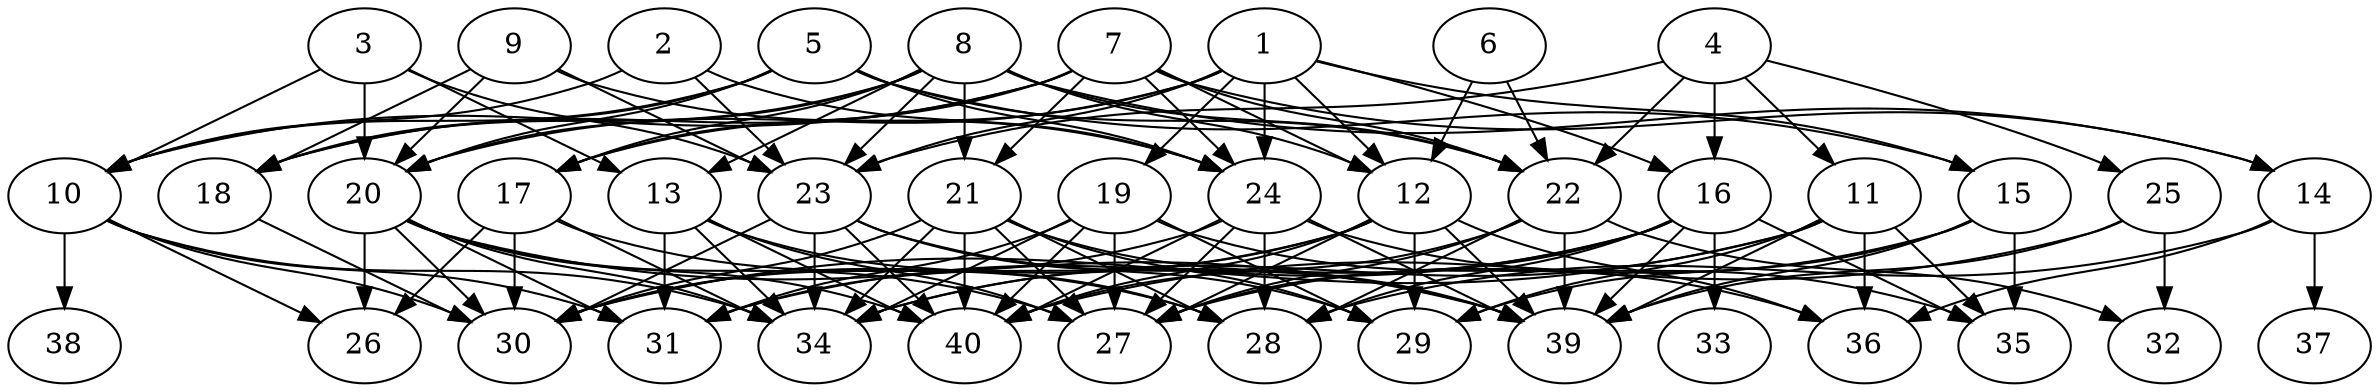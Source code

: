// DAG automatically generated by daggen at Thu Oct  3 14:06:49 2019
// ./daggen --dot -n 40 --ccr 0.3 --fat 0.7 --regular 0.7 --density 0.6 --mindata 5242880 --maxdata 52428800 
digraph G {
  1 [size="134840320", alpha="0.15", expect_size="40452096"] 
  1 -> 12 [size ="40452096"]
  1 -> 15 [size ="40452096"]
  1 -> 16 [size ="40452096"]
  1 -> 17 [size ="40452096"]
  1 -> 19 [size ="40452096"]
  1 -> 20 [size ="40452096"]
  1 -> 23 [size ="40452096"]
  1 -> 24 [size ="40452096"]
  2 [size="32392533", alpha="0.00", expect_size="9717760"] 
  2 -> 10 [size ="9717760"]
  2 -> 23 [size ="9717760"]
  2 -> 24 [size ="9717760"]
  3 [size="140526933", alpha="0.06", expect_size="42158080"] 
  3 -> 10 [size ="42158080"]
  3 -> 13 [size ="42158080"]
  3 -> 20 [size ="42158080"]
  3 -> 23 [size ="42158080"]
  4 [size="17984853", alpha="0.08", expect_size="5395456"] 
  4 -> 11 [size ="5395456"]
  4 -> 16 [size ="5395456"]
  4 -> 22 [size ="5395456"]
  4 -> 23 [size ="5395456"]
  4 -> 25 [size ="5395456"]
  5 [size="152603307", alpha="0.18", expect_size="45780992"] 
  5 -> 10 [size ="45780992"]
  5 -> 15 [size ="45780992"]
  5 -> 18 [size ="45780992"]
  5 -> 20 [size ="45780992"]
  5 -> 22 [size ="45780992"]
  5 -> 24 [size ="45780992"]
  6 [size="139093333", alpha="0.16", expect_size="41728000"] 
  6 -> 12 [size ="41728000"]
  6 -> 22 [size ="41728000"]
  7 [size="168772267", alpha="0.10", expect_size="50631680"] 
  7 -> 10 [size ="50631680"]
  7 -> 12 [size ="50631680"]
  7 -> 14 [size ="50631680"]
  7 -> 17 [size ="50631680"]
  7 -> 18 [size ="50631680"]
  7 -> 21 [size ="50631680"]
  7 -> 22 [size ="50631680"]
  7 -> 24 [size ="50631680"]
  8 [size="159453867", alpha="0.09", expect_size="47836160"] 
  8 -> 12 [size ="47836160"]
  8 -> 13 [size ="47836160"]
  8 -> 14 [size ="47836160"]
  8 -> 17 [size ="47836160"]
  8 -> 18 [size ="47836160"]
  8 -> 20 [size ="47836160"]
  8 -> 21 [size ="47836160"]
  8 -> 22 [size ="47836160"]
  8 -> 23 [size ="47836160"]
  9 [size="66833067", alpha="0.04", expect_size="20049920"] 
  9 -> 18 [size ="20049920"]
  9 -> 20 [size ="20049920"]
  9 -> 23 [size ="20049920"]
  9 -> 24 [size ="20049920"]
  10 [size="148114773", alpha="0.02", expect_size="44434432"] 
  10 -> 26 [size ="44434432"]
  10 -> 30 [size ="44434432"]
  10 -> 31 [size ="44434432"]
  10 -> 34 [size ="44434432"]
  10 -> 38 [size ="44434432"]
  11 [size="134563840", alpha="0.19", expect_size="40369152"] 
  11 -> 29 [size ="40369152"]
  11 -> 30 [size ="40369152"]
  11 -> 34 [size ="40369152"]
  11 -> 35 [size ="40369152"]
  11 -> 36 [size ="40369152"]
  11 -> 39 [size ="40369152"]
  12 [size="98706773", alpha="0.17", expect_size="29612032"] 
  12 -> 27 [size ="29612032"]
  12 -> 29 [size ="29612032"]
  12 -> 30 [size ="29612032"]
  12 -> 31 [size ="29612032"]
  12 -> 36 [size ="29612032"]
  12 -> 39 [size ="29612032"]
  12 -> 40 [size ="29612032"]
  13 [size="99723947", alpha="0.00", expect_size="29917184"] 
  13 -> 27 [size ="29917184"]
  13 -> 28 [size ="29917184"]
  13 -> 31 [size ="29917184"]
  13 -> 34 [size ="29917184"]
  13 -> 40 [size ="29917184"]
  14 [size="148234240", alpha="0.11", expect_size="44470272"] 
  14 -> 28 [size ="44470272"]
  14 -> 36 [size ="44470272"]
  14 -> 37 [size ="44470272"]
  15 [size="50831360", alpha="0.11", expect_size="15249408"] 
  15 -> 27 [size ="15249408"]
  15 -> 29 [size ="15249408"]
  15 -> 35 [size ="15249408"]
  15 -> 39 [size ="15249408"]
  16 [size="32938667", alpha="0.07", expect_size="9881600"] 
  16 -> 27 [size ="9881600"]
  16 -> 28 [size ="9881600"]
  16 -> 31 [size ="9881600"]
  16 -> 33 [size ="9881600"]
  16 -> 34 [size ="9881600"]
  16 -> 35 [size ="9881600"]
  16 -> 39 [size ="9881600"]
  17 [size="159511893", alpha="0.11", expect_size="47853568"] 
  17 -> 26 [size ="47853568"]
  17 -> 28 [size ="47853568"]
  17 -> 30 [size ="47853568"]
  17 -> 34 [size ="47853568"]
  18 [size="81203200", alpha="0.05", expect_size="24360960"] 
  18 -> 30 [size ="24360960"]
  19 [size="154835627", alpha="0.11", expect_size="46450688"] 
  19 -> 27 [size ="46450688"]
  19 -> 29 [size ="46450688"]
  19 -> 31 [size ="46450688"]
  19 -> 34 [size ="46450688"]
  19 -> 36 [size ="46450688"]
  19 -> 40 [size ="46450688"]
  20 [size="26217813", alpha="0.17", expect_size="7865344"] 
  20 -> 26 [size ="7865344"]
  20 -> 27 [size ="7865344"]
  20 -> 30 [size ="7865344"]
  20 -> 31 [size ="7865344"]
  20 -> 34 [size ="7865344"]
  20 -> 39 [size ="7865344"]
  20 -> 40 [size ="7865344"]
  21 [size="41977173", alpha="0.17", expect_size="12593152"] 
  21 -> 27 [size ="12593152"]
  21 -> 28 [size ="12593152"]
  21 -> 29 [size ="12593152"]
  21 -> 30 [size ="12593152"]
  21 -> 34 [size ="12593152"]
  21 -> 39 [size ="12593152"]
  21 -> 40 [size ="12593152"]
  22 [size="33675947", alpha="0.20", expect_size="10102784"] 
  22 -> 27 [size ="10102784"]
  22 -> 28 [size ="10102784"]
  22 -> 32 [size ="10102784"]
  22 -> 39 [size ="10102784"]
  22 -> 40 [size ="10102784"]
  23 [size="167830187", alpha="0.18", expect_size="50349056"] 
  23 -> 29 [size ="50349056"]
  23 -> 30 [size ="50349056"]
  23 -> 34 [size ="50349056"]
  23 -> 39 [size ="50349056"]
  23 -> 40 [size ="50349056"]
  24 [size="169465173", alpha="0.16", expect_size="50839552"] 
  24 -> 27 [size ="50839552"]
  24 -> 28 [size ="50839552"]
  24 -> 30 [size ="50839552"]
  24 -> 35 [size ="50839552"]
  24 -> 39 [size ="50839552"]
  24 -> 40 [size ="50839552"]
  25 [size="96583680", alpha="0.12", expect_size="28975104"] 
  25 -> 32 [size ="28975104"]
  25 -> 39 [size ="28975104"]
  25 -> 40 [size ="28975104"]
  26 [size="27845973", alpha="0.02", expect_size="8353792"] 
  27 [size="85736107", alpha="0.13", expect_size="25720832"] 
  28 [size="17879040", alpha="0.01", expect_size="5363712"] 
  29 [size="60968960", alpha="0.15", expect_size="18290688"] 
  30 [size="147507200", alpha="0.06", expect_size="44252160"] 
  31 [size="121531733", alpha="0.12", expect_size="36459520"] 
  32 [size="100410027", alpha="0.08", expect_size="30123008"] 
  33 [size="99058347", alpha="0.15", expect_size="29717504"] 
  34 [size="83244373", alpha="0.19", expect_size="24973312"] 
  35 [size="53480107", alpha="0.06", expect_size="16044032"] 
  36 [size="144889173", alpha="0.16", expect_size="43466752"] 
  37 [size="164522667", alpha="0.03", expect_size="49356800"] 
  38 [size="106390187", alpha="0.19", expect_size="31917056"] 
  39 [size="112465920", alpha="0.12", expect_size="33739776"] 
  40 [size="74827093", alpha="0.07", expect_size="22448128"] 
}
